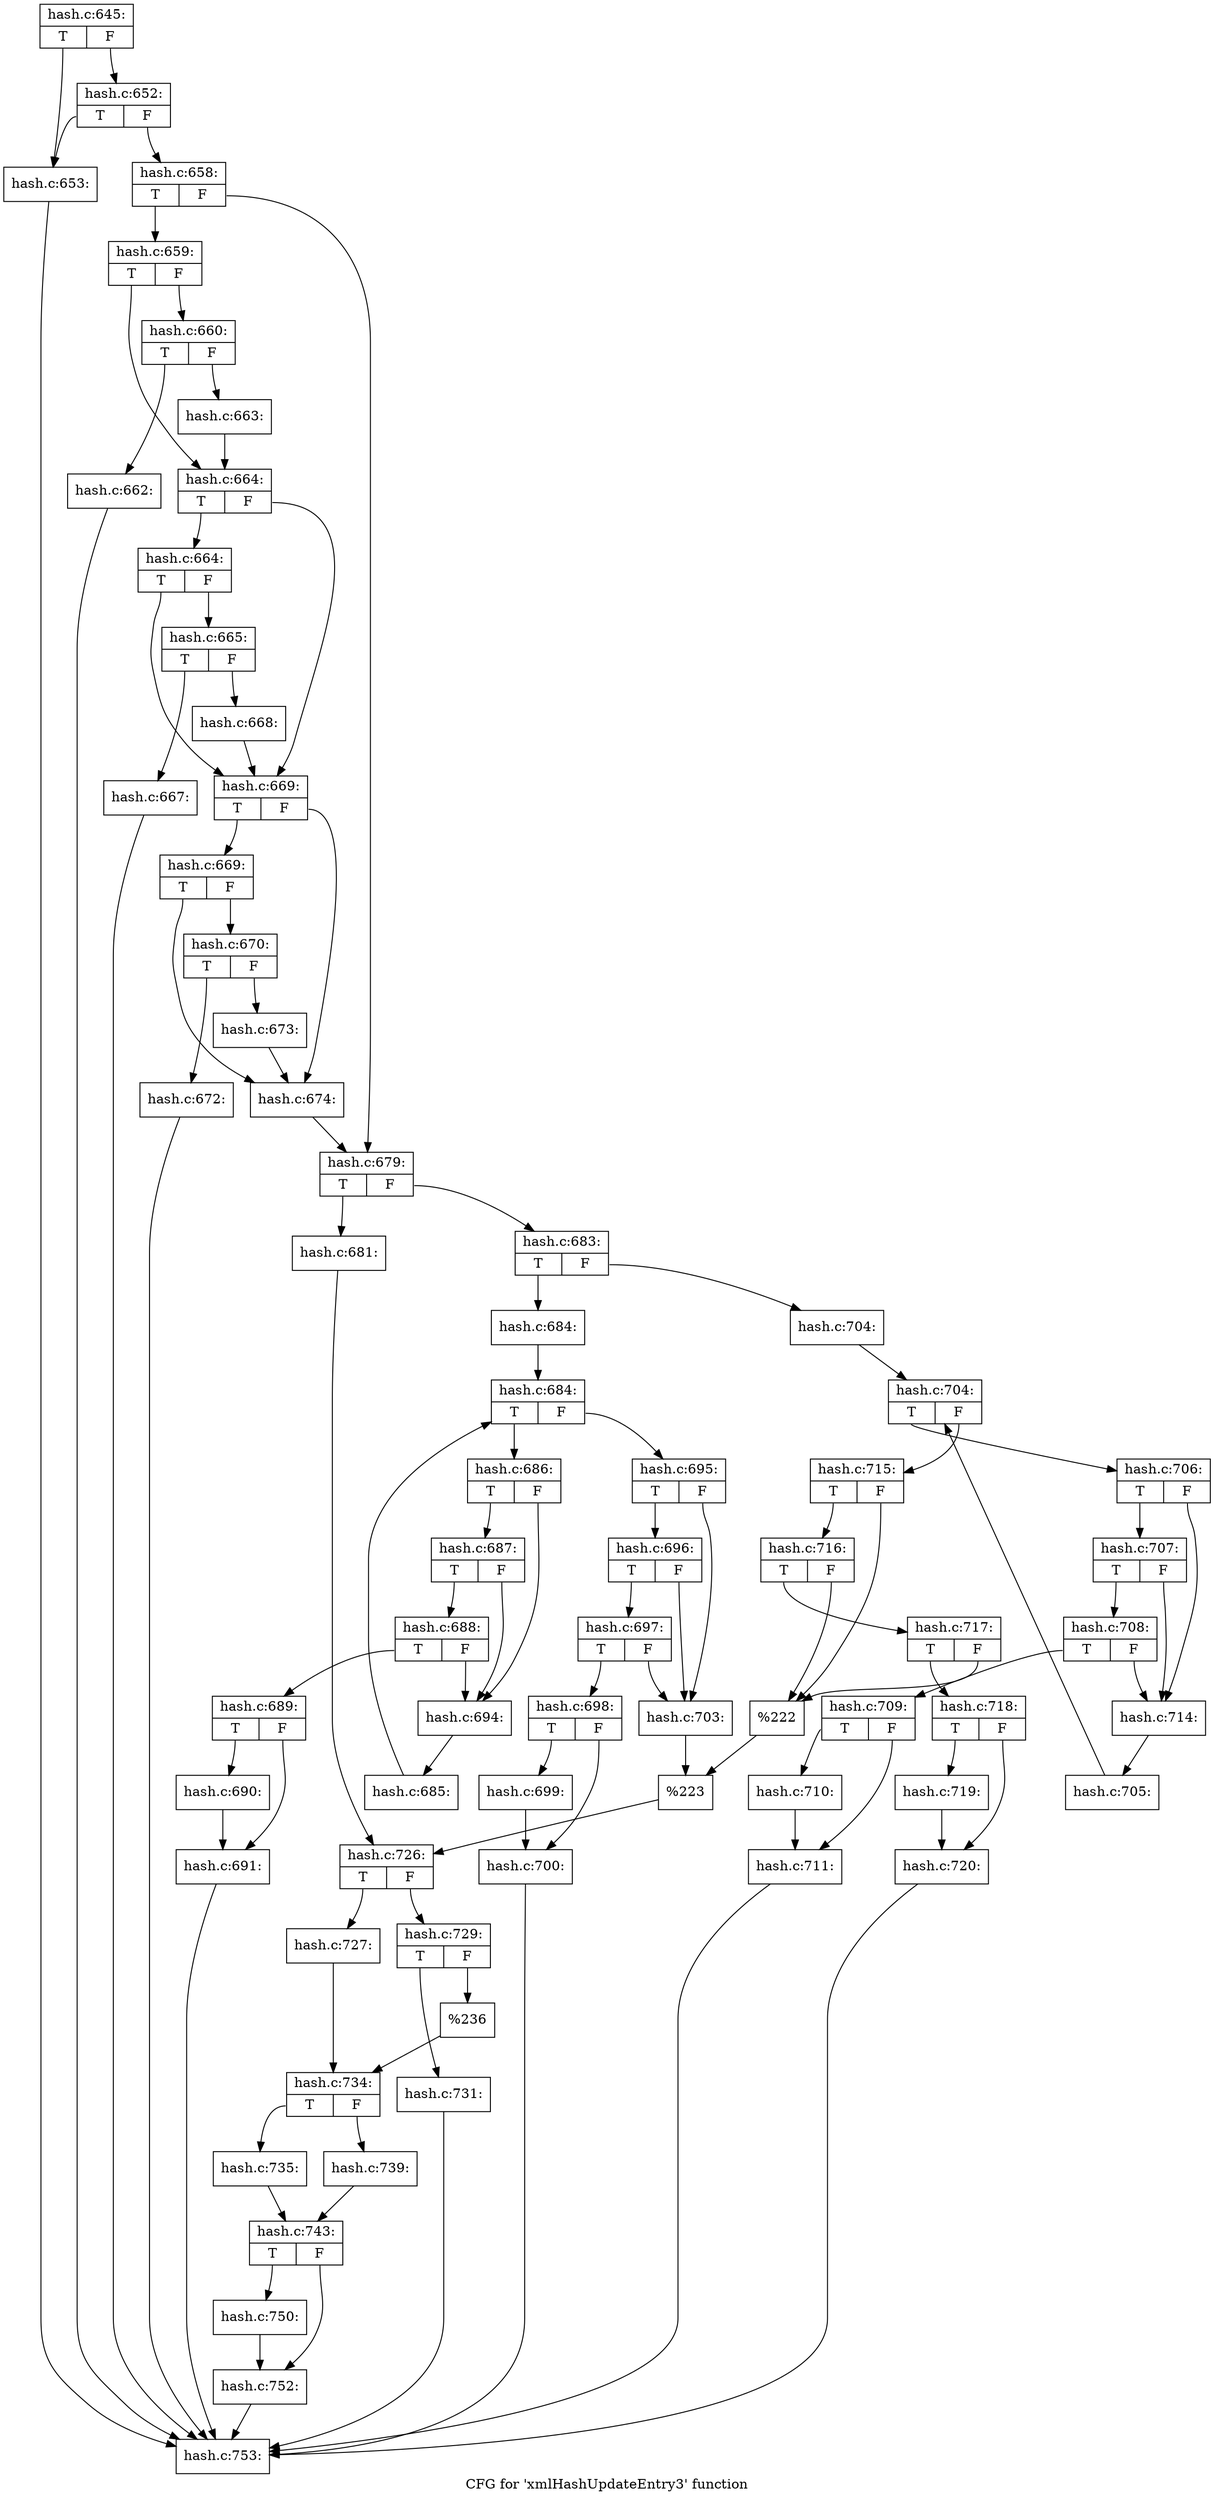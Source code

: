 digraph "CFG for 'xmlHashUpdateEntry3' function" {
	label="CFG for 'xmlHashUpdateEntry3' function";

	Node0x55c4696c2f80 [shape=record,label="{hash.c:645:|{<s0>T|<s1>F}}"];
	Node0x55c4696c2f80:s0 -> Node0x55c4696e26c0;
	Node0x55c4696c2f80:s1 -> Node0x55c4696e2760;
	Node0x55c4696e2760 [shape=record,label="{hash.c:652:|{<s0>T|<s1>F}}"];
	Node0x55c4696e2760:s0 -> Node0x55c4696e26c0;
	Node0x55c4696e2760:s1 -> Node0x55c4696e2710;
	Node0x55c4696e26c0 [shape=record,label="{hash.c:653:}"];
	Node0x55c4696e26c0 -> Node0x55c4696c5360;
	Node0x55c4696e2710 [shape=record,label="{hash.c:658:|{<s0>T|<s1>F}}"];
	Node0x55c4696e2710:s0 -> Node0x55c4696e2e50;
	Node0x55c4696e2710:s1 -> Node0x55c4696e2ea0;
	Node0x55c4696e2e50 [shape=record,label="{hash.c:659:|{<s0>T|<s1>F}}"];
	Node0x55c4696e2e50:s0 -> Node0x55c4696e3280;
	Node0x55c4696e2e50:s1 -> Node0x55c4696e3230;
	Node0x55c4696e3230 [shape=record,label="{hash.c:660:|{<s0>T|<s1>F}}"];
	Node0x55c4696e3230:s0 -> Node0x55c4696e3b50;
	Node0x55c4696e3230:s1 -> Node0x55c4696e3ba0;
	Node0x55c4696e3b50 [shape=record,label="{hash.c:662:}"];
	Node0x55c4696e3b50 -> Node0x55c4696c5360;
	Node0x55c4696e3ba0 [shape=record,label="{hash.c:663:}"];
	Node0x55c4696e3ba0 -> Node0x55c4696e3280;
	Node0x55c4696e3280 [shape=record,label="{hash.c:664:|{<s0>T|<s1>F}}"];
	Node0x55c4696e3280:s0 -> Node0x55c4696e4220;
	Node0x55c4696e3280:s1 -> Node0x55c4696e41d0;
	Node0x55c4696e4220 [shape=record,label="{hash.c:664:|{<s0>T|<s1>F}}"];
	Node0x55c4696e4220:s0 -> Node0x55c4696e41d0;
	Node0x55c4696e4220:s1 -> Node0x55c4696e4180;
	Node0x55c4696e4180 [shape=record,label="{hash.c:665:|{<s0>T|<s1>F}}"];
	Node0x55c4696e4180:s0 -> Node0x55c4696e4e60;
	Node0x55c4696e4180:s1 -> Node0x55c4696e4eb0;
	Node0x55c4696e4e60 [shape=record,label="{hash.c:667:}"];
	Node0x55c4696e4e60 -> Node0x55c4696c5360;
	Node0x55c4696e4eb0 [shape=record,label="{hash.c:668:}"];
	Node0x55c4696e4eb0 -> Node0x55c4696e41d0;
	Node0x55c4696e41d0 [shape=record,label="{hash.c:669:|{<s0>T|<s1>F}}"];
	Node0x55c4696e41d0:s0 -> Node0x55c4696e5530;
	Node0x55c4696e41d0:s1 -> Node0x55c4696e54e0;
	Node0x55c4696e5530 [shape=record,label="{hash.c:669:|{<s0>T|<s1>F}}"];
	Node0x55c4696e5530:s0 -> Node0x55c4696e54e0;
	Node0x55c4696e5530:s1 -> Node0x55c4696e5490;
	Node0x55c4696e5490 [shape=record,label="{hash.c:670:|{<s0>T|<s1>F}}"];
	Node0x55c4696e5490:s0 -> Node0x55c4696e6170;
	Node0x55c4696e5490:s1 -> Node0x55c4696e61c0;
	Node0x55c4696e6170 [shape=record,label="{hash.c:672:}"];
	Node0x55c4696e6170 -> Node0x55c4696c5360;
	Node0x55c4696e61c0 [shape=record,label="{hash.c:673:}"];
	Node0x55c4696e61c0 -> Node0x55c4696e54e0;
	Node0x55c4696e54e0 [shape=record,label="{hash.c:674:}"];
	Node0x55c4696e54e0 -> Node0x55c4696e2ea0;
	Node0x55c4696e2ea0 [shape=record,label="{hash.c:679:|{<s0>T|<s1>F}}"];
	Node0x55c4696e2ea0:s0 -> Node0x55c4696e6cb0;
	Node0x55c4696e2ea0:s1 -> Node0x55c4696e6d50;
	Node0x55c4696e6cb0 [shape=record,label="{hash.c:681:}"];
	Node0x55c4696e6cb0 -> Node0x55c4696e6d00;
	Node0x55c4696e6d50 [shape=record,label="{hash.c:683:|{<s0>T|<s1>F}}"];
	Node0x55c4696e6d50:s0 -> Node0x55c4696e7670;
	Node0x55c4696e6d50:s1 -> Node0x55c4696e7710;
	Node0x55c4696e7670 [shape=record,label="{hash.c:684:}"];
	Node0x55c4696e7670 -> Node0x55c4696e7f80;
	Node0x55c4696e7f80 [shape=record,label="{hash.c:684:|{<s0>T|<s1>F}}"];
	Node0x55c4696e7f80:s0 -> Node0x55c4696e8260;
	Node0x55c4696e7f80:s1 -> Node0x55c4696e7ad0;
	Node0x55c4696e8260 [shape=record,label="{hash.c:686:|{<s0>T|<s1>F}}"];
	Node0x55c4696e8260:s0 -> Node0x55c4696e87f0;
	Node0x55c4696e8260:s1 -> Node0x55c4696e8720;
	Node0x55c4696e87f0 [shape=record,label="{hash.c:687:|{<s0>T|<s1>F}}"];
	Node0x55c4696e87f0:s0 -> Node0x55c4696e8770;
	Node0x55c4696e87f0:s1 -> Node0x55c4696e8720;
	Node0x55c4696e8770 [shape=record,label="{hash.c:688:|{<s0>T|<s1>F}}"];
	Node0x55c4696e8770:s0 -> Node0x55c4696e86d0;
	Node0x55c4696e8770:s1 -> Node0x55c4696e8720;
	Node0x55c4696e86d0 [shape=record,label="{hash.c:689:|{<s0>T|<s1>F}}"];
	Node0x55c4696e86d0:s0 -> Node0x55c4696e93b0;
	Node0x55c4696e86d0:s1 -> Node0x55c4696e9400;
	Node0x55c4696e93b0 [shape=record,label="{hash.c:690:}"];
	Node0x55c4696e93b0 -> Node0x55c4696e9400;
	Node0x55c4696e9400 [shape=record,label="{hash.c:691:}"];
	Node0x55c4696e9400 -> Node0x55c4696c5360;
	Node0x55c4696e8720 [shape=record,label="{hash.c:694:}"];
	Node0x55c4696e8720 -> Node0x55c4696e81d0;
	Node0x55c4696e81d0 [shape=record,label="{hash.c:685:}"];
	Node0x55c4696e81d0 -> Node0x55c4696e7f80;
	Node0x55c4696e7ad0 [shape=record,label="{hash.c:695:|{<s0>T|<s1>F}}"];
	Node0x55c4696e7ad0:s0 -> Node0x55c4696ea520;
	Node0x55c4696e7ad0:s1 -> Node0x55c4696ea450;
	Node0x55c4696ea520 [shape=record,label="{hash.c:696:|{<s0>T|<s1>F}}"];
	Node0x55c4696ea520:s0 -> Node0x55c4696ea4a0;
	Node0x55c4696ea520:s1 -> Node0x55c4696ea450;
	Node0x55c4696ea4a0 [shape=record,label="{hash.c:697:|{<s0>T|<s1>F}}"];
	Node0x55c4696ea4a0:s0 -> Node0x55c4696ea400;
	Node0x55c4696ea4a0:s1 -> Node0x55c4696ea450;
	Node0x55c4696ea400 [shape=record,label="{hash.c:698:|{<s0>T|<s1>F}}"];
	Node0x55c4696ea400:s0 -> Node0x55c4696eb1c0;
	Node0x55c4696ea400:s1 -> Node0x55c4696eb210;
	Node0x55c4696eb1c0 [shape=record,label="{hash.c:699:}"];
	Node0x55c4696eb1c0 -> Node0x55c4696eb210;
	Node0x55c4696eb210 [shape=record,label="{hash.c:700:}"];
	Node0x55c4696eb210 -> Node0x55c4696c5360;
	Node0x55c4696ea450 [shape=record,label="{hash.c:703:}"];
	Node0x55c4696ea450 -> Node0x55c4696e76c0;
	Node0x55c4696e7710 [shape=record,label="{hash.c:704:}"];
	Node0x55c4696e7710 -> Node0x55c4696ec390;
	Node0x55c4696ec390 [shape=record,label="{hash.c:704:|{<s0>T|<s1>F}}"];
	Node0x55c4696ec390:s0 -> Node0x55c4696ec670;
	Node0x55c4696ec390:s1 -> Node0x55c4696ebee0;
	Node0x55c4696ec670 [shape=record,label="{hash.c:706:|{<s0>T|<s1>F}}"];
	Node0x55c4696ec670:s0 -> Node0x55c4696ecc00;
	Node0x55c4696ec670:s1 -> Node0x55c4696ecb30;
	Node0x55c4696ecc00 [shape=record,label="{hash.c:707:|{<s0>T|<s1>F}}"];
	Node0x55c4696ecc00:s0 -> Node0x55c4696ecb80;
	Node0x55c4696ecc00:s1 -> Node0x55c4696ecb30;
	Node0x55c4696ecb80 [shape=record,label="{hash.c:708:|{<s0>T|<s1>F}}"];
	Node0x55c4696ecb80:s0 -> Node0x55c4696ecae0;
	Node0x55c4696ecb80:s1 -> Node0x55c4696ecb30;
	Node0x55c4696ecae0 [shape=record,label="{hash.c:709:|{<s0>T|<s1>F}}"];
	Node0x55c4696ecae0:s0 -> Node0x55c4696ed940;
	Node0x55c4696ecae0:s1 -> Node0x55c4696ed990;
	Node0x55c4696ed940 [shape=record,label="{hash.c:710:}"];
	Node0x55c4696ed940 -> Node0x55c4696ed990;
	Node0x55c4696ed990 [shape=record,label="{hash.c:711:}"];
	Node0x55c4696ed990 -> Node0x55c4696c5360;
	Node0x55c4696ecb30 [shape=record,label="{hash.c:714:}"];
	Node0x55c4696ecb30 -> Node0x55c4696ec5e0;
	Node0x55c4696ec5e0 [shape=record,label="{hash.c:705:}"];
	Node0x55c4696ec5e0 -> Node0x55c4696ec390;
	Node0x55c4696ebee0 [shape=record,label="{hash.c:715:|{<s0>T|<s1>F}}"];
	Node0x55c4696ebee0:s0 -> Node0x55c4696eeb10;
	Node0x55c4696ebee0:s1 -> Node0x55c4696eea40;
	Node0x55c4696eeb10 [shape=record,label="{hash.c:716:|{<s0>T|<s1>F}}"];
	Node0x55c4696eeb10:s0 -> Node0x55c4696eea90;
	Node0x55c4696eeb10:s1 -> Node0x55c4696eea40;
	Node0x55c4696eea90 [shape=record,label="{hash.c:717:|{<s0>T|<s1>F}}"];
	Node0x55c4696eea90:s0 -> Node0x55c4696ee9f0;
	Node0x55c4696eea90:s1 -> Node0x55c4696eea40;
	Node0x55c4696ee9f0 [shape=record,label="{hash.c:718:|{<s0>T|<s1>F}}"];
	Node0x55c4696ee9f0:s0 -> Node0x55c4696ef930;
	Node0x55c4696ee9f0:s1 -> Node0x55c4696ef980;
	Node0x55c4696ef930 [shape=record,label="{hash.c:719:}"];
	Node0x55c4696ef930 -> Node0x55c4696ef980;
	Node0x55c4696ef980 [shape=record,label="{hash.c:720:}"];
	Node0x55c4696ef980 -> Node0x55c4696c5360;
	Node0x55c4696eea40 [shape=record,label="{%222}"];
	Node0x55c4696eea40 -> Node0x55c4696e76c0;
	Node0x55c4696e76c0 [shape=record,label="{%223}"];
	Node0x55c4696e76c0 -> Node0x55c4696e6d00;
	Node0x55c4696e6d00 [shape=record,label="{hash.c:726:|{<s0>T|<s1>F}}"];
	Node0x55c4696e6d00:s0 -> Node0x55c4696f07d0;
	Node0x55c4696e6d00:s1 -> Node0x55c4696f0870;
	Node0x55c4696f07d0 [shape=record,label="{hash.c:727:}"];
	Node0x55c4696f07d0 -> Node0x55c4696f0820;
	Node0x55c4696f0870 [shape=record,label="{hash.c:729:|{<s0>T|<s1>F}}"];
	Node0x55c4696f0870:s0 -> Node0x55c4696f13b0;
	Node0x55c4696f0870:s1 -> Node0x55c4696f1400;
	Node0x55c4696f13b0 [shape=record,label="{hash.c:731:}"];
	Node0x55c4696f13b0 -> Node0x55c4696c5360;
	Node0x55c4696f1400 [shape=record,label="{%236}"];
	Node0x55c4696f1400 -> Node0x55c4696f0820;
	Node0x55c4696f0820 [shape=record,label="{hash.c:734:|{<s0>T|<s1>F}}"];
	Node0x55c4696f0820:s0 -> Node0x55c4696f19b0;
	Node0x55c4696f0820:s1 -> Node0x55c4696f1a50;
	Node0x55c4696f19b0 [shape=record,label="{hash.c:735:}"];
	Node0x55c4696f19b0 -> Node0x55c4696f1a00;
	Node0x55c4696f1a50 [shape=record,label="{hash.c:739:}"];
	Node0x55c4696f1a50 -> Node0x55c4696f1a00;
	Node0x55c4696f1a00 [shape=record,label="{hash.c:743:|{<s0>T|<s1>F}}"];
	Node0x55c4696f1a00:s0 -> Node0x55c4696f3da0;
	Node0x55c4696f1a00:s1 -> Node0x55c4696f3df0;
	Node0x55c4696f3da0 [shape=record,label="{hash.c:750:}"];
	Node0x55c4696f3da0 -> Node0x55c4696f3df0;
	Node0x55c4696f3df0 [shape=record,label="{hash.c:752:}"];
	Node0x55c4696f3df0 -> Node0x55c4696c5360;
	Node0x55c4696c5360 [shape=record,label="{hash.c:753:}"];
}
